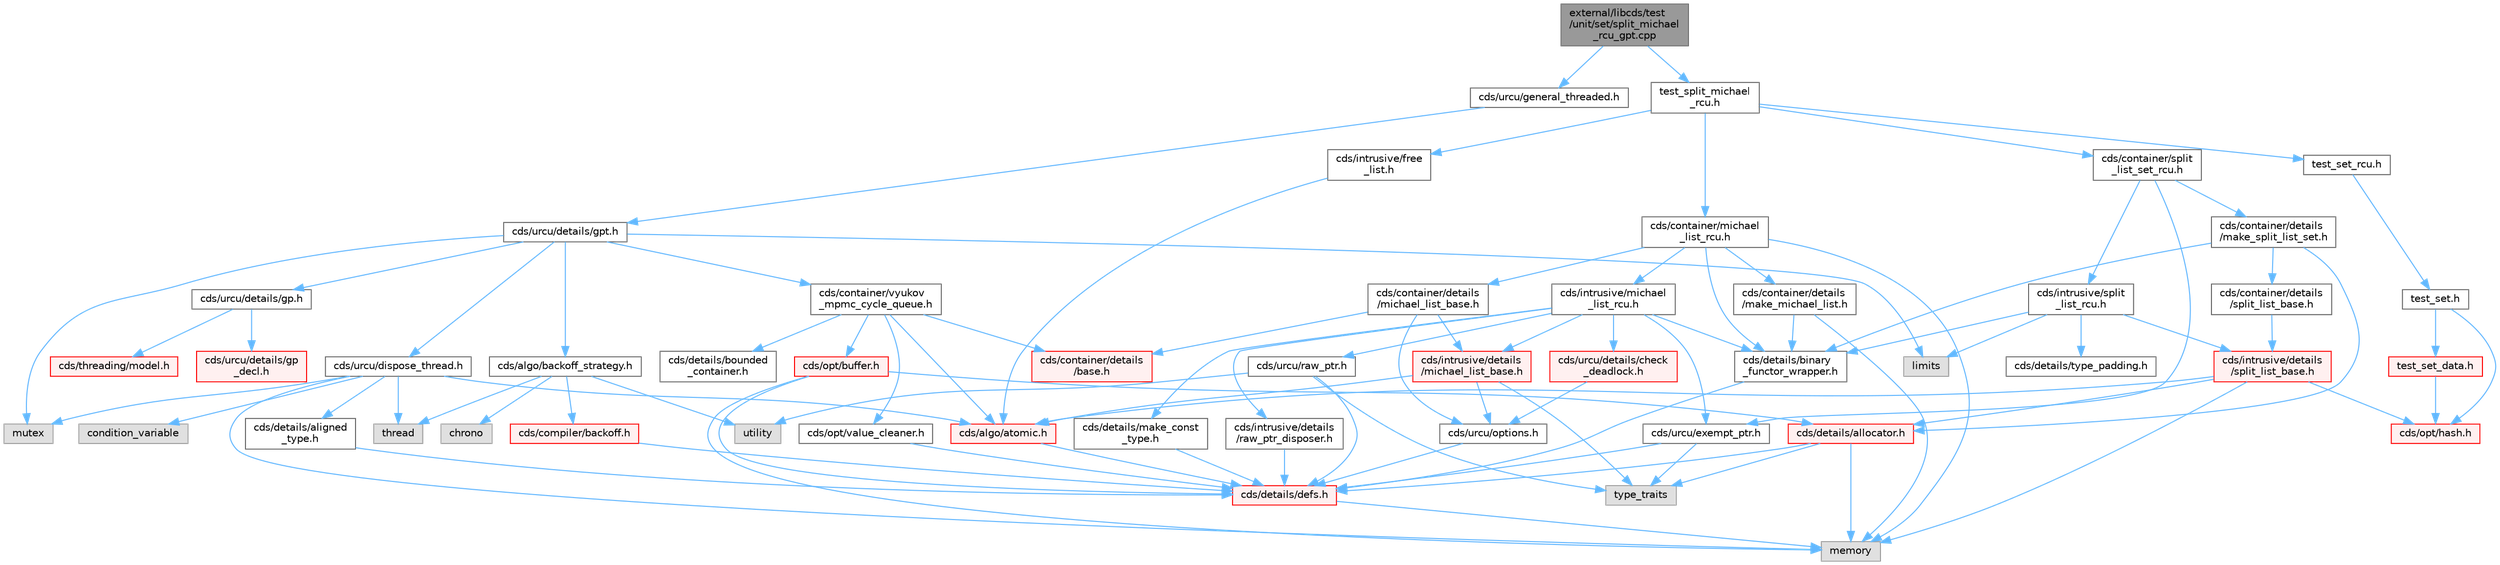digraph "external/libcds/test/unit/set/split_michael_rcu_gpt.cpp"
{
 // LATEX_PDF_SIZE
  bgcolor="transparent";
  edge [fontname=Helvetica,fontsize=10,labelfontname=Helvetica,labelfontsize=10];
  node [fontname=Helvetica,fontsize=10,shape=box,height=0.2,width=0.4];
  Node1 [id="Node000001",label="external/libcds/test\l/unit/set/split_michael\l_rcu_gpt.cpp",height=0.2,width=0.4,color="gray40", fillcolor="grey60", style="filled", fontcolor="black",tooltip=" "];
  Node1 -> Node2 [id="edge92_Node000001_Node000002",color="steelblue1",style="solid",tooltip=" "];
  Node2 [id="Node000002",label="cds/urcu/general_threaded.h",height=0.2,width=0.4,color="grey40", fillcolor="white", style="filled",URL="$general__threaded_8h.html",tooltip=" "];
  Node2 -> Node3 [id="edge93_Node000002_Node000003",color="steelblue1",style="solid",tooltip=" "];
  Node3 [id="Node000003",label="cds/urcu/details/gpt.h",height=0.2,width=0.4,color="grey40", fillcolor="white", style="filled",URL="$gpt_8h.html",tooltip=" "];
  Node3 -> Node4 [id="edge94_Node000003_Node000004",color="steelblue1",style="solid",tooltip=" "];
  Node4 [id="Node000004",label="mutex",height=0.2,width=0.4,color="grey60", fillcolor="#E0E0E0", style="filled",tooltip=" "];
  Node3 -> Node5 [id="edge95_Node000003_Node000005",color="steelblue1",style="solid",tooltip=" "];
  Node5 [id="Node000005",label="limits",height=0.2,width=0.4,color="grey60", fillcolor="#E0E0E0", style="filled",tooltip=" "];
  Node3 -> Node6 [id="edge96_Node000003_Node000006",color="steelblue1",style="solid",tooltip=" "];
  Node6 [id="Node000006",label="cds/urcu/details/gp.h",height=0.2,width=0.4,color="grey40", fillcolor="white", style="filled",URL="$gp_8h.html",tooltip=" "];
  Node6 -> Node7 [id="edge97_Node000006_Node000007",color="steelblue1",style="solid",tooltip=" "];
  Node7 [id="Node000007",label="cds/urcu/details/gp\l_decl.h",height=0.2,width=0.4,color="red", fillcolor="#FFF0F0", style="filled",URL="$gp__decl_8h.html",tooltip=" "];
  Node6 -> Node47 [id="edge98_Node000006_Node000047",color="steelblue1",style="solid",tooltip=" "];
  Node47 [id="Node000047",label="cds/threading/model.h",height=0.2,width=0.4,color="red", fillcolor="#FFF0F0", style="filled",URL="$model_8h.html",tooltip=" "];
  Node3 -> Node54 [id="edge99_Node000003_Node000054",color="steelblue1",style="solid",tooltip=" "];
  Node54 [id="Node000054",label="cds/urcu/dispose_thread.h",height=0.2,width=0.4,color="grey40", fillcolor="white", style="filled",URL="$dispose__thread_8h.html",tooltip=" "];
  Node54 -> Node18 [id="edge100_Node000054_Node000018",color="steelblue1",style="solid",tooltip=" "];
  Node18 [id="Node000018",label="memory",height=0.2,width=0.4,color="grey60", fillcolor="#E0E0E0", style="filled",tooltip=" "];
  Node54 -> Node37 [id="edge101_Node000054_Node000037",color="steelblue1",style="solid",tooltip=" "];
  Node37 [id="Node000037",label="thread",height=0.2,width=0.4,color="grey60", fillcolor="#E0E0E0", style="filled",tooltip=" "];
  Node54 -> Node4 [id="edge102_Node000054_Node000004",color="steelblue1",style="solid",tooltip=" "];
  Node54 -> Node55 [id="edge103_Node000054_Node000055",color="steelblue1",style="solid",tooltip=" "];
  Node55 [id="Node000055",label="condition_variable",height=0.2,width=0.4,color="grey60", fillcolor="#E0E0E0", style="filled",tooltip=" "];
  Node54 -> Node56 [id="edge104_Node000054_Node000056",color="steelblue1",style="solid",tooltip=" "];
  Node56 [id="Node000056",label="cds/details/aligned\l_type.h",height=0.2,width=0.4,color="grey40", fillcolor="white", style="filled",URL="$aligned__type_8h.html",tooltip=" "];
  Node56 -> Node10 [id="edge105_Node000056_Node000010",color="steelblue1",style="solid",tooltip=" "];
  Node10 [id="Node000010",label="cds/details/defs.h",height=0.2,width=0.4,color="red", fillcolor="#FFF0F0", style="filled",URL="$details_2defs_8h.html",tooltip=" "];
  Node10 -> Node18 [id="edge106_Node000010_Node000018",color="steelblue1",style="solid",tooltip=" "];
  Node54 -> Node9 [id="edge107_Node000054_Node000009",color="steelblue1",style="solid",tooltip=" "];
  Node9 [id="Node000009",label="cds/algo/atomic.h",height=0.2,width=0.4,color="red", fillcolor="#FFF0F0", style="filled",URL="$external_2libcds_2cds_2algo_2atomic_8h.html",tooltip=" "];
  Node9 -> Node10 [id="edge108_Node000009_Node000010",color="steelblue1",style="solid",tooltip=" "];
  Node3 -> Node57 [id="edge109_Node000003_Node000057",color="steelblue1",style="solid",tooltip=" "];
  Node57 [id="Node000057",label="cds/algo/backoff_strategy.h",height=0.2,width=0.4,color="grey40", fillcolor="white", style="filled",URL="$backoff__strategy_8h.html",tooltip=" "];
  Node57 -> Node42 [id="edge110_Node000057_Node000042",color="steelblue1",style="solid",tooltip=" "];
  Node42 [id="Node000042",label="utility",height=0.2,width=0.4,color="grey60", fillcolor="#E0E0E0", style="filled",tooltip=" "];
  Node57 -> Node37 [id="edge111_Node000057_Node000037",color="steelblue1",style="solid",tooltip=" "];
  Node57 -> Node58 [id="edge112_Node000057_Node000058",color="steelblue1",style="solid",tooltip=" "];
  Node58 [id="Node000058",label="chrono",height=0.2,width=0.4,color="grey60", fillcolor="#E0E0E0", style="filled",tooltip=" "];
  Node57 -> Node59 [id="edge113_Node000057_Node000059",color="steelblue1",style="solid",tooltip=" "];
  Node59 [id="Node000059",label="cds/compiler/backoff.h",height=0.2,width=0.4,color="red", fillcolor="#FFF0F0", style="filled",URL="$backoff_8h.html",tooltip=" "];
  Node59 -> Node10 [id="edge114_Node000059_Node000010",color="steelblue1",style="solid",tooltip=" "];
  Node3 -> Node61 [id="edge115_Node000003_Node000061",color="steelblue1",style="solid",tooltip=" "];
  Node61 [id="Node000061",label="cds/container/vyukov\l_mpmc_cycle_queue.h",height=0.2,width=0.4,color="grey40", fillcolor="white", style="filled",URL="$container_2vyukov__mpmc__cycle__queue_8h.html",tooltip=" "];
  Node61 -> Node62 [id="edge116_Node000061_Node000062",color="steelblue1",style="solid",tooltip=" "];
  Node62 [id="Node000062",label="cds/container/details\l/base.h",height=0.2,width=0.4,color="red", fillcolor="#FFF0F0", style="filled",URL="$external_2libcds_2cds_2container_2details_2base_8h.html",tooltip=" "];
  Node61 -> Node67 [id="edge117_Node000061_Node000067",color="steelblue1",style="solid",tooltip=" "];
  Node67 [id="Node000067",label="cds/opt/buffer.h",height=0.2,width=0.4,color="red", fillcolor="#FFF0F0", style="filled",URL="$external_2libcds_2cds_2opt_2buffer_8h.html",tooltip=" "];
  Node67 -> Node10 [id="edge118_Node000067_Node000010",color="steelblue1",style="solid",tooltip=" "];
  Node67 -> Node25 [id="edge119_Node000067_Node000025",color="steelblue1",style="solid",tooltip=" "];
  Node25 [id="Node000025",label="cds/details/allocator.h",height=0.2,width=0.4,color="red", fillcolor="#FFF0F0", style="filled",URL="$external_2libcds_2cds_2details_2allocator_8h.html",tooltip=" "];
  Node25 -> Node26 [id="edge120_Node000025_Node000026",color="steelblue1",style="solid",tooltip=" "];
  Node26 [id="Node000026",label="type_traits",height=0.2,width=0.4,color="grey60", fillcolor="#E0E0E0", style="filled",tooltip=" "];
  Node25 -> Node18 [id="edge121_Node000025_Node000018",color="steelblue1",style="solid",tooltip=" "];
  Node25 -> Node10 [id="edge122_Node000025_Node000010",color="steelblue1",style="solid",tooltip=" "];
  Node67 -> Node18 [id="edge123_Node000067_Node000018",color="steelblue1",style="solid",tooltip=" "];
  Node61 -> Node69 [id="edge124_Node000061_Node000069",color="steelblue1",style="solid",tooltip=" "];
  Node69 [id="Node000069",label="cds/opt/value_cleaner.h",height=0.2,width=0.4,color="grey40", fillcolor="white", style="filled",URL="$value__cleaner_8h.html",tooltip=" "];
  Node69 -> Node10 [id="edge125_Node000069_Node000010",color="steelblue1",style="solid",tooltip=" "];
  Node61 -> Node9 [id="edge126_Node000061_Node000009",color="steelblue1",style="solid",tooltip=" "];
  Node61 -> Node70 [id="edge127_Node000061_Node000070",color="steelblue1",style="solid",tooltip=" "];
  Node70 [id="Node000070",label="cds/details/bounded\l_container.h",height=0.2,width=0.4,color="grey40", fillcolor="white", style="filled",URL="$bounded__container_8h.html",tooltip=" "];
  Node1 -> Node71 [id="edge128_Node000001_Node000071",color="steelblue1",style="solid",tooltip=" "];
  Node71 [id="Node000071",label="test_split_michael\l_rcu.h",height=0.2,width=0.4,color="grey40", fillcolor="white", style="filled",URL="$set_2test__split__michael__rcu_8h.html",tooltip=" "];
  Node71 -> Node72 [id="edge129_Node000071_Node000072",color="steelblue1",style="solid",tooltip=" "];
  Node72 [id="Node000072",label="test_set_rcu.h",height=0.2,width=0.4,color="grey40", fillcolor="white", style="filled",URL="$test__set__rcu_8h.html",tooltip=" "];
  Node72 -> Node73 [id="edge130_Node000072_Node000073",color="steelblue1",style="solid",tooltip=" "];
  Node73 [id="Node000073",label="test_set.h",height=0.2,width=0.4,color="grey40", fillcolor="white", style="filled",URL="$set_2test__set_8h.html",tooltip=" "];
  Node73 -> Node74 [id="edge131_Node000073_Node000074",color="steelblue1",style="solid",tooltip=" "];
  Node74 [id="Node000074",label="test_set_data.h",height=0.2,width=0.4,color="red", fillcolor="#FFF0F0", style="filled",URL="$test__set__data_8h.html",tooltip=" "];
  Node74 -> Node81 [id="edge132_Node000074_Node000081",color="steelblue1",style="solid",tooltip=" "];
  Node81 [id="Node000081",label="cds/opt/hash.h",height=0.2,width=0.4,color="red", fillcolor="#FFF0F0", style="filled",URL="$external_2libcds_2cds_2opt_2hash_8h.html",tooltip=" "];
  Node73 -> Node81 [id="edge133_Node000073_Node000081",color="steelblue1",style="solid",tooltip=" "];
  Node71 -> Node84 [id="edge134_Node000071_Node000084",color="steelblue1",style="solid",tooltip=" "];
  Node84 [id="Node000084",label="cds/container/michael\l_list_rcu.h",height=0.2,width=0.4,color="grey40", fillcolor="white", style="filled",URL="$container_2michael__list__rcu_8h.html",tooltip=" "];
  Node84 -> Node18 [id="edge135_Node000084_Node000018",color="steelblue1",style="solid",tooltip=" "];
  Node84 -> Node85 [id="edge136_Node000084_Node000085",color="steelblue1",style="solid",tooltip=" "];
  Node85 [id="Node000085",label="cds/container/details\l/michael_list_base.h",height=0.2,width=0.4,color="grey40", fillcolor="white", style="filled",URL="$container_2details_2michael__list__base_8h.html",tooltip=" "];
  Node85 -> Node62 [id="edge137_Node000085_Node000062",color="steelblue1",style="solid",tooltip=" "];
  Node85 -> Node86 [id="edge138_Node000085_Node000086",color="steelblue1",style="solid",tooltip=" "];
  Node86 [id="Node000086",label="cds/intrusive/details\l/michael_list_base.h",height=0.2,width=0.4,color="red", fillcolor="#FFF0F0", style="filled",URL="$intrusive_2details_2michael__list__base_8h.html",tooltip=" "];
  Node86 -> Node26 [id="edge139_Node000086_Node000026",color="steelblue1",style="solid",tooltip=" "];
  Node86 -> Node9 [id="edge140_Node000086_Node000009",color="steelblue1",style="solid",tooltip=" "];
  Node86 -> Node88 [id="edge141_Node000086_Node000088",color="steelblue1",style="solid",tooltip=" "];
  Node88 [id="Node000088",label="cds/urcu/options.h",height=0.2,width=0.4,color="grey40", fillcolor="white", style="filled",URL="$urcu_2options_8h.html",tooltip=" "];
  Node88 -> Node10 [id="edge142_Node000088_Node000010",color="steelblue1",style="solid",tooltip=" "];
  Node85 -> Node88 [id="edge143_Node000085_Node000088",color="steelblue1",style="solid",tooltip=" "];
  Node84 -> Node89 [id="edge144_Node000084_Node000089",color="steelblue1",style="solid",tooltip=" "];
  Node89 [id="Node000089",label="cds/intrusive/michael\l_list_rcu.h",height=0.2,width=0.4,color="grey40", fillcolor="white", style="filled",URL="$intrusive_2michael__list__rcu_8h.html",tooltip=" "];
  Node89 -> Node86 [id="edge145_Node000089_Node000086",color="steelblue1",style="solid",tooltip=" "];
  Node89 -> Node90 [id="edge146_Node000089_Node000090",color="steelblue1",style="solid",tooltip=" "];
  Node90 [id="Node000090",label="cds/urcu/details/check\l_deadlock.h",height=0.2,width=0.4,color="red", fillcolor="#FFF0F0", style="filled",URL="$check__deadlock_8h.html",tooltip=" "];
  Node90 -> Node88 [id="edge147_Node000090_Node000088",color="steelblue1",style="solid",tooltip=" "];
  Node89 -> Node91 [id="edge148_Node000089_Node000091",color="steelblue1",style="solid",tooltip=" "];
  Node91 [id="Node000091",label="cds/details/binary\l_functor_wrapper.h",height=0.2,width=0.4,color="grey40", fillcolor="white", style="filled",URL="$binary__functor__wrapper_8h.html",tooltip=" "];
  Node91 -> Node10 [id="edge149_Node000091_Node000010",color="steelblue1",style="solid",tooltip=" "];
  Node89 -> Node92 [id="edge150_Node000089_Node000092",color="steelblue1",style="solid",tooltip=" "];
  Node92 [id="Node000092",label="cds/details/make_const\l_type.h",height=0.2,width=0.4,color="grey40", fillcolor="white", style="filled",URL="$make__const__type_8h.html",tooltip=" "];
  Node92 -> Node10 [id="edge151_Node000092_Node000010",color="steelblue1",style="solid",tooltip=" "];
  Node89 -> Node93 [id="edge152_Node000089_Node000093",color="steelblue1",style="solid",tooltip=" "];
  Node93 [id="Node000093",label="cds/urcu/exempt_ptr.h",height=0.2,width=0.4,color="grey40", fillcolor="white", style="filled",URL="$exempt__ptr_8h.html",tooltip=" "];
  Node93 -> Node26 [id="edge153_Node000093_Node000026",color="steelblue1",style="solid",tooltip=" "];
  Node93 -> Node10 [id="edge154_Node000093_Node000010",color="steelblue1",style="solid",tooltip=" "];
  Node89 -> Node94 [id="edge155_Node000089_Node000094",color="steelblue1",style="solid",tooltip=" "];
  Node94 [id="Node000094",label="cds/urcu/raw_ptr.h",height=0.2,width=0.4,color="grey40", fillcolor="white", style="filled",URL="$raw__ptr_8h.html",tooltip=" "];
  Node94 -> Node42 [id="edge156_Node000094_Node000042",color="steelblue1",style="solid",tooltip=" "];
  Node94 -> Node26 [id="edge157_Node000094_Node000026",color="steelblue1",style="solid",tooltip=" "];
  Node94 -> Node10 [id="edge158_Node000094_Node000010",color="steelblue1",style="solid",tooltip=" "];
  Node89 -> Node95 [id="edge159_Node000089_Node000095",color="steelblue1",style="solid",tooltip=" "];
  Node95 [id="Node000095",label="cds/intrusive/details\l/raw_ptr_disposer.h",height=0.2,width=0.4,color="grey40", fillcolor="white", style="filled",URL="$raw__ptr__disposer_8h.html",tooltip=" "];
  Node95 -> Node10 [id="edge160_Node000095_Node000010",color="steelblue1",style="solid",tooltip=" "];
  Node84 -> Node96 [id="edge161_Node000084_Node000096",color="steelblue1",style="solid",tooltip=" "];
  Node96 [id="Node000096",label="cds/container/details\l/make_michael_list.h",height=0.2,width=0.4,color="grey40", fillcolor="white", style="filled",URL="$make__michael__list_8h.html",tooltip=" "];
  Node96 -> Node91 [id="edge162_Node000096_Node000091",color="steelblue1",style="solid",tooltip=" "];
  Node96 -> Node18 [id="edge163_Node000096_Node000018",color="steelblue1",style="solid",tooltip=" "];
  Node84 -> Node91 [id="edge164_Node000084_Node000091",color="steelblue1",style="solid",tooltip=" "];
  Node71 -> Node97 [id="edge165_Node000071_Node000097",color="steelblue1",style="solid",tooltip=" "];
  Node97 [id="Node000097",label="cds/container/split\l_list_set_rcu.h",height=0.2,width=0.4,color="grey40", fillcolor="white", style="filled",URL="$split__list__set__rcu_8h.html",tooltip=" "];
  Node97 -> Node98 [id="edge166_Node000097_Node000098",color="steelblue1",style="solid",tooltip=" "];
  Node98 [id="Node000098",label="cds/intrusive/split\l_list_rcu.h",height=0.2,width=0.4,color="grey40", fillcolor="white", style="filled",URL="$split__list__rcu_8h.html",tooltip=" "];
  Node98 -> Node5 [id="edge167_Node000098_Node000005",color="steelblue1",style="solid",tooltip=" "];
  Node98 -> Node99 [id="edge168_Node000098_Node000099",color="steelblue1",style="solid",tooltip=" "];
  Node99 [id="Node000099",label="cds/intrusive/details\l/split_list_base.h",height=0.2,width=0.4,color="red", fillcolor="#FFF0F0", style="filled",URL="$intrusive_2details_2split__list__base_8h.html",tooltip=" "];
  Node99 -> Node9 [id="edge169_Node000099_Node000009",color="steelblue1",style="solid",tooltip=" "];
  Node99 -> Node25 [id="edge170_Node000099_Node000025",color="steelblue1",style="solid",tooltip=" "];
  Node99 -> Node81 [id="edge171_Node000099_Node000081",color="steelblue1",style="solid",tooltip=" "];
  Node99 -> Node18 [id="edge172_Node000099_Node000018",color="steelblue1",style="solid",tooltip=" "];
  Node98 -> Node91 [id="edge173_Node000098_Node000091",color="steelblue1",style="solid",tooltip=" "];
  Node98 -> Node104 [id="edge174_Node000098_Node000104",color="steelblue1",style="solid",tooltip=" "];
  Node104 [id="Node000104",label="cds/details/type_padding.h",height=0.2,width=0.4,color="grey40", fillcolor="white", style="filled",URL="$type__padding_8h.html",tooltip=" "];
  Node97 -> Node105 [id="edge175_Node000097_Node000105",color="steelblue1",style="solid",tooltip=" "];
  Node105 [id="Node000105",label="cds/container/details\l/make_split_list_set.h",height=0.2,width=0.4,color="grey40", fillcolor="white", style="filled",URL="$make__split__list__set_8h.html",tooltip=" "];
  Node105 -> Node106 [id="edge176_Node000105_Node000106",color="steelblue1",style="solid",tooltip=" "];
  Node106 [id="Node000106",label="cds/container/details\l/split_list_base.h",height=0.2,width=0.4,color="grey40", fillcolor="white", style="filled",URL="$container_2details_2split__list__base_8h.html",tooltip=" "];
  Node106 -> Node99 [id="edge177_Node000106_Node000099",color="steelblue1",style="solid",tooltip=" "];
  Node105 -> Node25 [id="edge178_Node000105_Node000025",color="steelblue1",style="solid",tooltip=" "];
  Node105 -> Node91 [id="edge179_Node000105_Node000091",color="steelblue1",style="solid",tooltip=" "];
  Node97 -> Node93 [id="edge180_Node000097_Node000093",color="steelblue1",style="solid",tooltip=" "];
  Node71 -> Node102 [id="edge181_Node000071_Node000102",color="steelblue1",style="solid",tooltip=" "];
  Node102 [id="Node000102",label="cds/intrusive/free\l_list.h",height=0.2,width=0.4,color="grey40", fillcolor="white", style="filled",URL="$free__list_8h.html",tooltip=" "];
  Node102 -> Node9 [id="edge182_Node000102_Node000009",color="steelblue1",style="solid",tooltip=" "];
}
